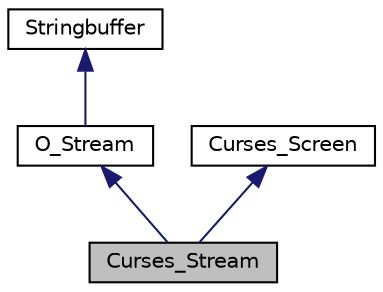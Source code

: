 digraph G
{
  bgcolor="transparent";
  edge [fontname="Helvetica",fontsize="10",labelfontname="Helvetica",labelfontsize="10"];
  node [fontname="Helvetica",fontsize="10",shape=record];
  Node1 [label="Curses_Stream",height=0.2,width=0.4,color="black", fillcolor="grey75", style="filled" fontcolor="black"];
  Node2 -> Node1 [dir="back",color="midnightblue",fontsize="10",style="solid",fontname="Helvetica"];
  Node2 [label="O_Stream",height=0.2,width=0.4,color="black",URL="$classO__Stream.html",tooltip="Manipulation class providing formatted output support."];
  Node3 -> Node2 [dir="back",color="midnightblue",fontsize="10",style="solid",fontname="Helvetica"];
  Node3 [label="Stringbuffer",height=0.2,width=0.4,color="black",URL="$classStringbuffer.html",tooltip="Buffer containing text to output."];
  Node4 -> Node1 [dir="back",color="midnightblue",fontsize="10",style="solid",fontname="Helvetica"];
  Node4 [label="Curses_Screen",height=0.2,width=0.4,color="black",URL="$classCurses__Screen.html",tooltip="Curses-Display driver."];
}
